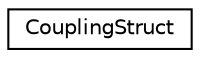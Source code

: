 digraph "Graphical Class Hierarchy"
{
 // LATEX_PDF_SIZE
  edge [fontname="Helvetica",fontsize="10",labelfontname="Helvetica",labelfontsize="10"];
  node [fontname="Helvetica",fontsize="10",shape=record];
  rankdir="LR";
  Node0 [label="CouplingStruct",height=0.2,width=0.4,color="black", fillcolor="white", style="filled",URL="$struct_coupling_struct.html",tooltip=" "];
}
